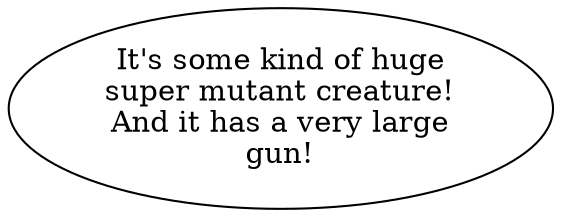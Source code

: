 digraph MUTANT4 {
  "start" [style=filled       fillcolor="#FFFFFF"       color="#000000"]
  "start" [label="It's some kind of huge\nsuper mutant creature!\nAnd it has a very large\ngun!"]
}